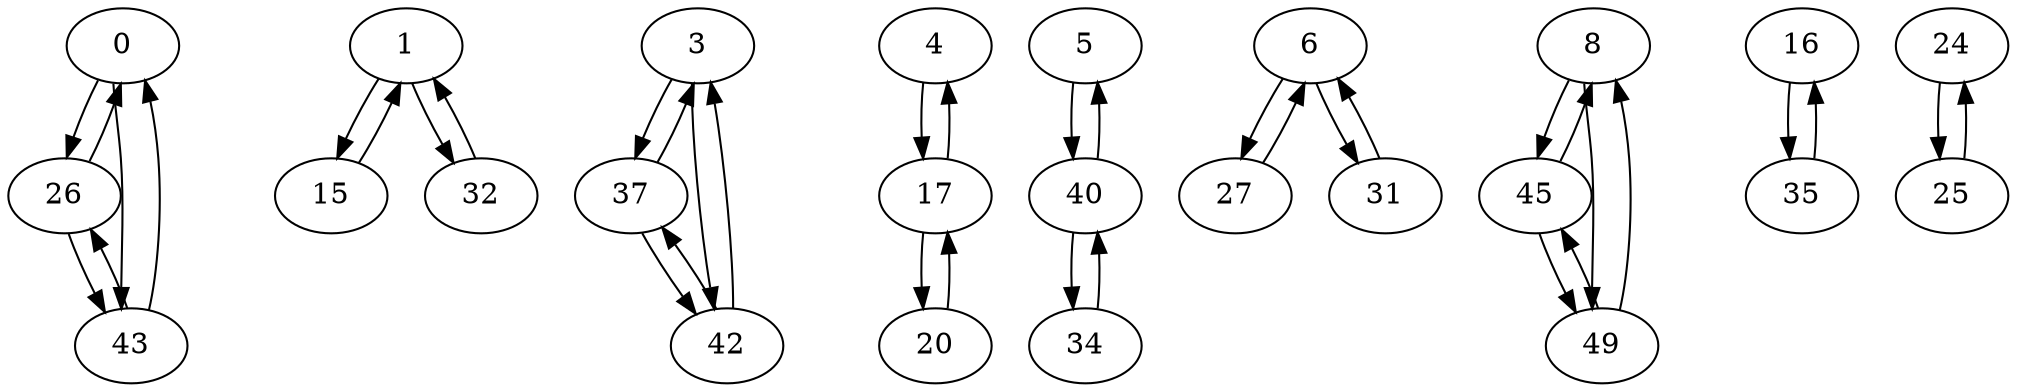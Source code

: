 digraph G {
  0 -> 26;
  0 -> 43;
  1 -> 15;
  1 -> 32;
  3 -> 37;
  3 -> 42;
  4 -> 17;
  5 -> 40;
  6 -> 27;
  6 -> 31;
  8 -> 45;
  8 -> 49;
  15 -> 1;
  16 -> 35;
  17 -> 4;
  17 -> 20;
  20 -> 17;
  24 -> 25;
  25 -> 24;
  26 -> 0;
  26 -> 43;
  27 -> 6;
  31 -> 6;
  32 -> 1;
  34 -> 40;
  35 -> 16;
  37 -> 3;
  37 -> 42;
  40 -> 5;
  40 -> 34;
  42 -> 3;
  42 -> 37;
  43 -> 0;
  43 -> 26;
  45 -> 8;
  45 -> 49;
  49 -> 8;
  49 -> 45;
}